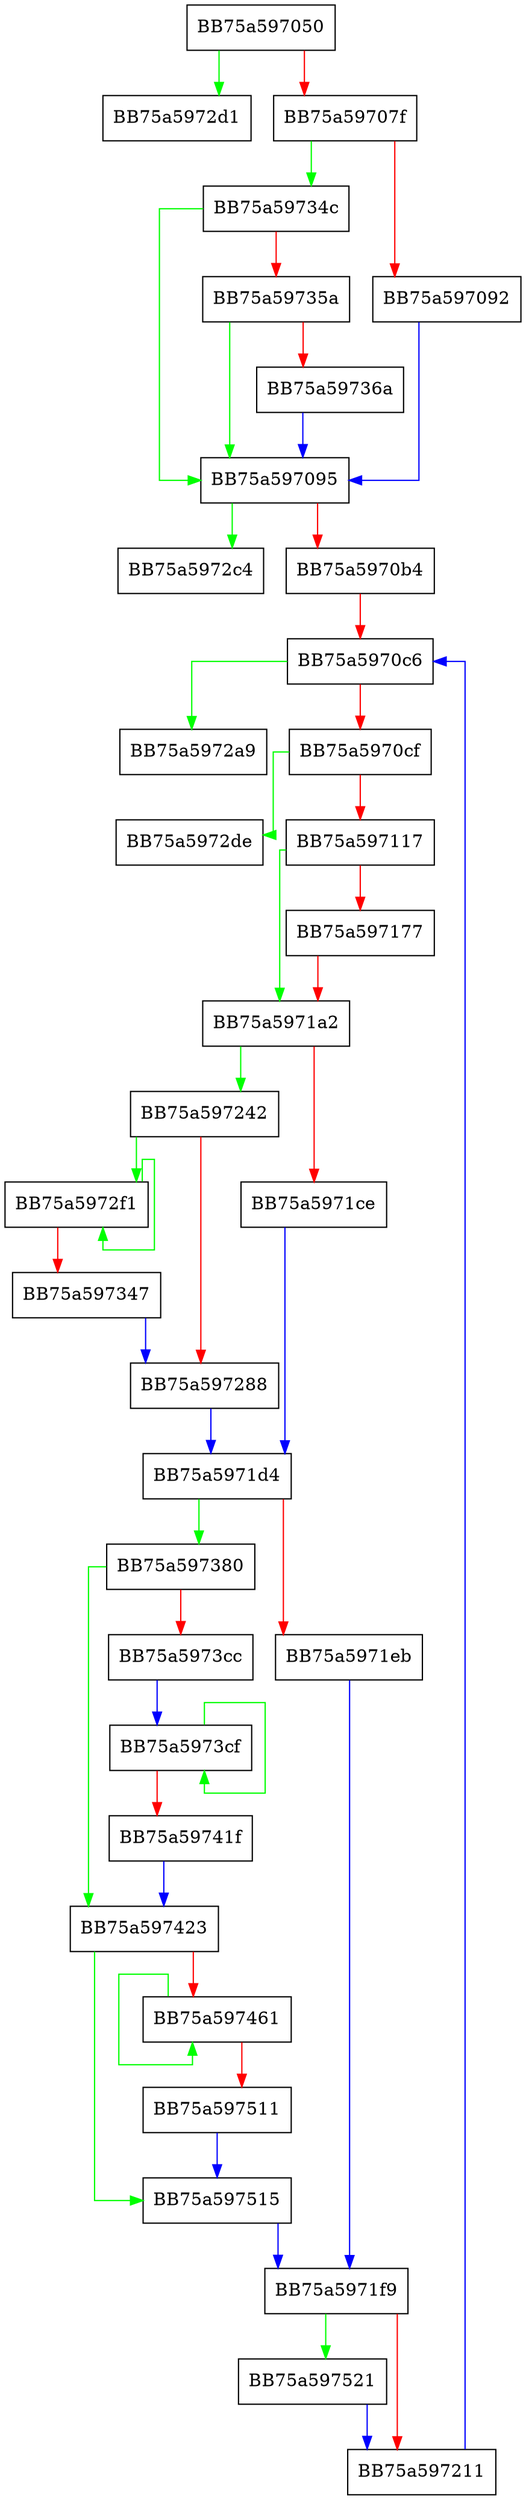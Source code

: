 digraph mp_lua_api_hstr_full_log {
  node [shape="box"];
  graph [splines=ortho];
  BB75a597050 -> BB75a5972d1 [color="green"];
  BB75a597050 -> BB75a59707f [color="red"];
  BB75a59707f -> BB75a59734c [color="green"];
  BB75a59707f -> BB75a597092 [color="red"];
  BB75a597092 -> BB75a597095 [color="blue"];
  BB75a597095 -> BB75a5972c4 [color="green"];
  BB75a597095 -> BB75a5970b4 [color="red"];
  BB75a5970b4 -> BB75a5970c6 [color="red"];
  BB75a5970c6 -> BB75a5972a9 [color="green"];
  BB75a5970c6 -> BB75a5970cf [color="red"];
  BB75a5970cf -> BB75a5972de [color="green"];
  BB75a5970cf -> BB75a597117 [color="red"];
  BB75a597117 -> BB75a5971a2 [color="green"];
  BB75a597117 -> BB75a597177 [color="red"];
  BB75a597177 -> BB75a5971a2 [color="red"];
  BB75a5971a2 -> BB75a597242 [color="green"];
  BB75a5971a2 -> BB75a5971ce [color="red"];
  BB75a5971ce -> BB75a5971d4 [color="blue"];
  BB75a5971d4 -> BB75a597380 [color="green"];
  BB75a5971d4 -> BB75a5971eb [color="red"];
  BB75a5971eb -> BB75a5971f9 [color="blue"];
  BB75a5971f9 -> BB75a597521 [color="green"];
  BB75a5971f9 -> BB75a597211 [color="red"];
  BB75a597211 -> BB75a5970c6 [color="blue"];
  BB75a597242 -> BB75a5972f1 [color="green"];
  BB75a597242 -> BB75a597288 [color="red"];
  BB75a597288 -> BB75a5971d4 [color="blue"];
  BB75a5972f1 -> BB75a5972f1 [color="green"];
  BB75a5972f1 -> BB75a597347 [color="red"];
  BB75a597347 -> BB75a597288 [color="blue"];
  BB75a59734c -> BB75a597095 [color="green"];
  BB75a59734c -> BB75a59735a [color="red"];
  BB75a59735a -> BB75a597095 [color="green"];
  BB75a59735a -> BB75a59736a [color="red"];
  BB75a59736a -> BB75a597095 [color="blue"];
  BB75a597380 -> BB75a597423 [color="green"];
  BB75a597380 -> BB75a5973cc [color="red"];
  BB75a5973cc -> BB75a5973cf [color="blue"];
  BB75a5973cf -> BB75a5973cf [color="green"];
  BB75a5973cf -> BB75a59741f [color="red"];
  BB75a59741f -> BB75a597423 [color="blue"];
  BB75a597423 -> BB75a597515 [color="green"];
  BB75a597423 -> BB75a597461 [color="red"];
  BB75a597461 -> BB75a597461 [color="green"];
  BB75a597461 -> BB75a597511 [color="red"];
  BB75a597511 -> BB75a597515 [color="blue"];
  BB75a597515 -> BB75a5971f9 [color="blue"];
  BB75a597521 -> BB75a597211 [color="blue"];
}